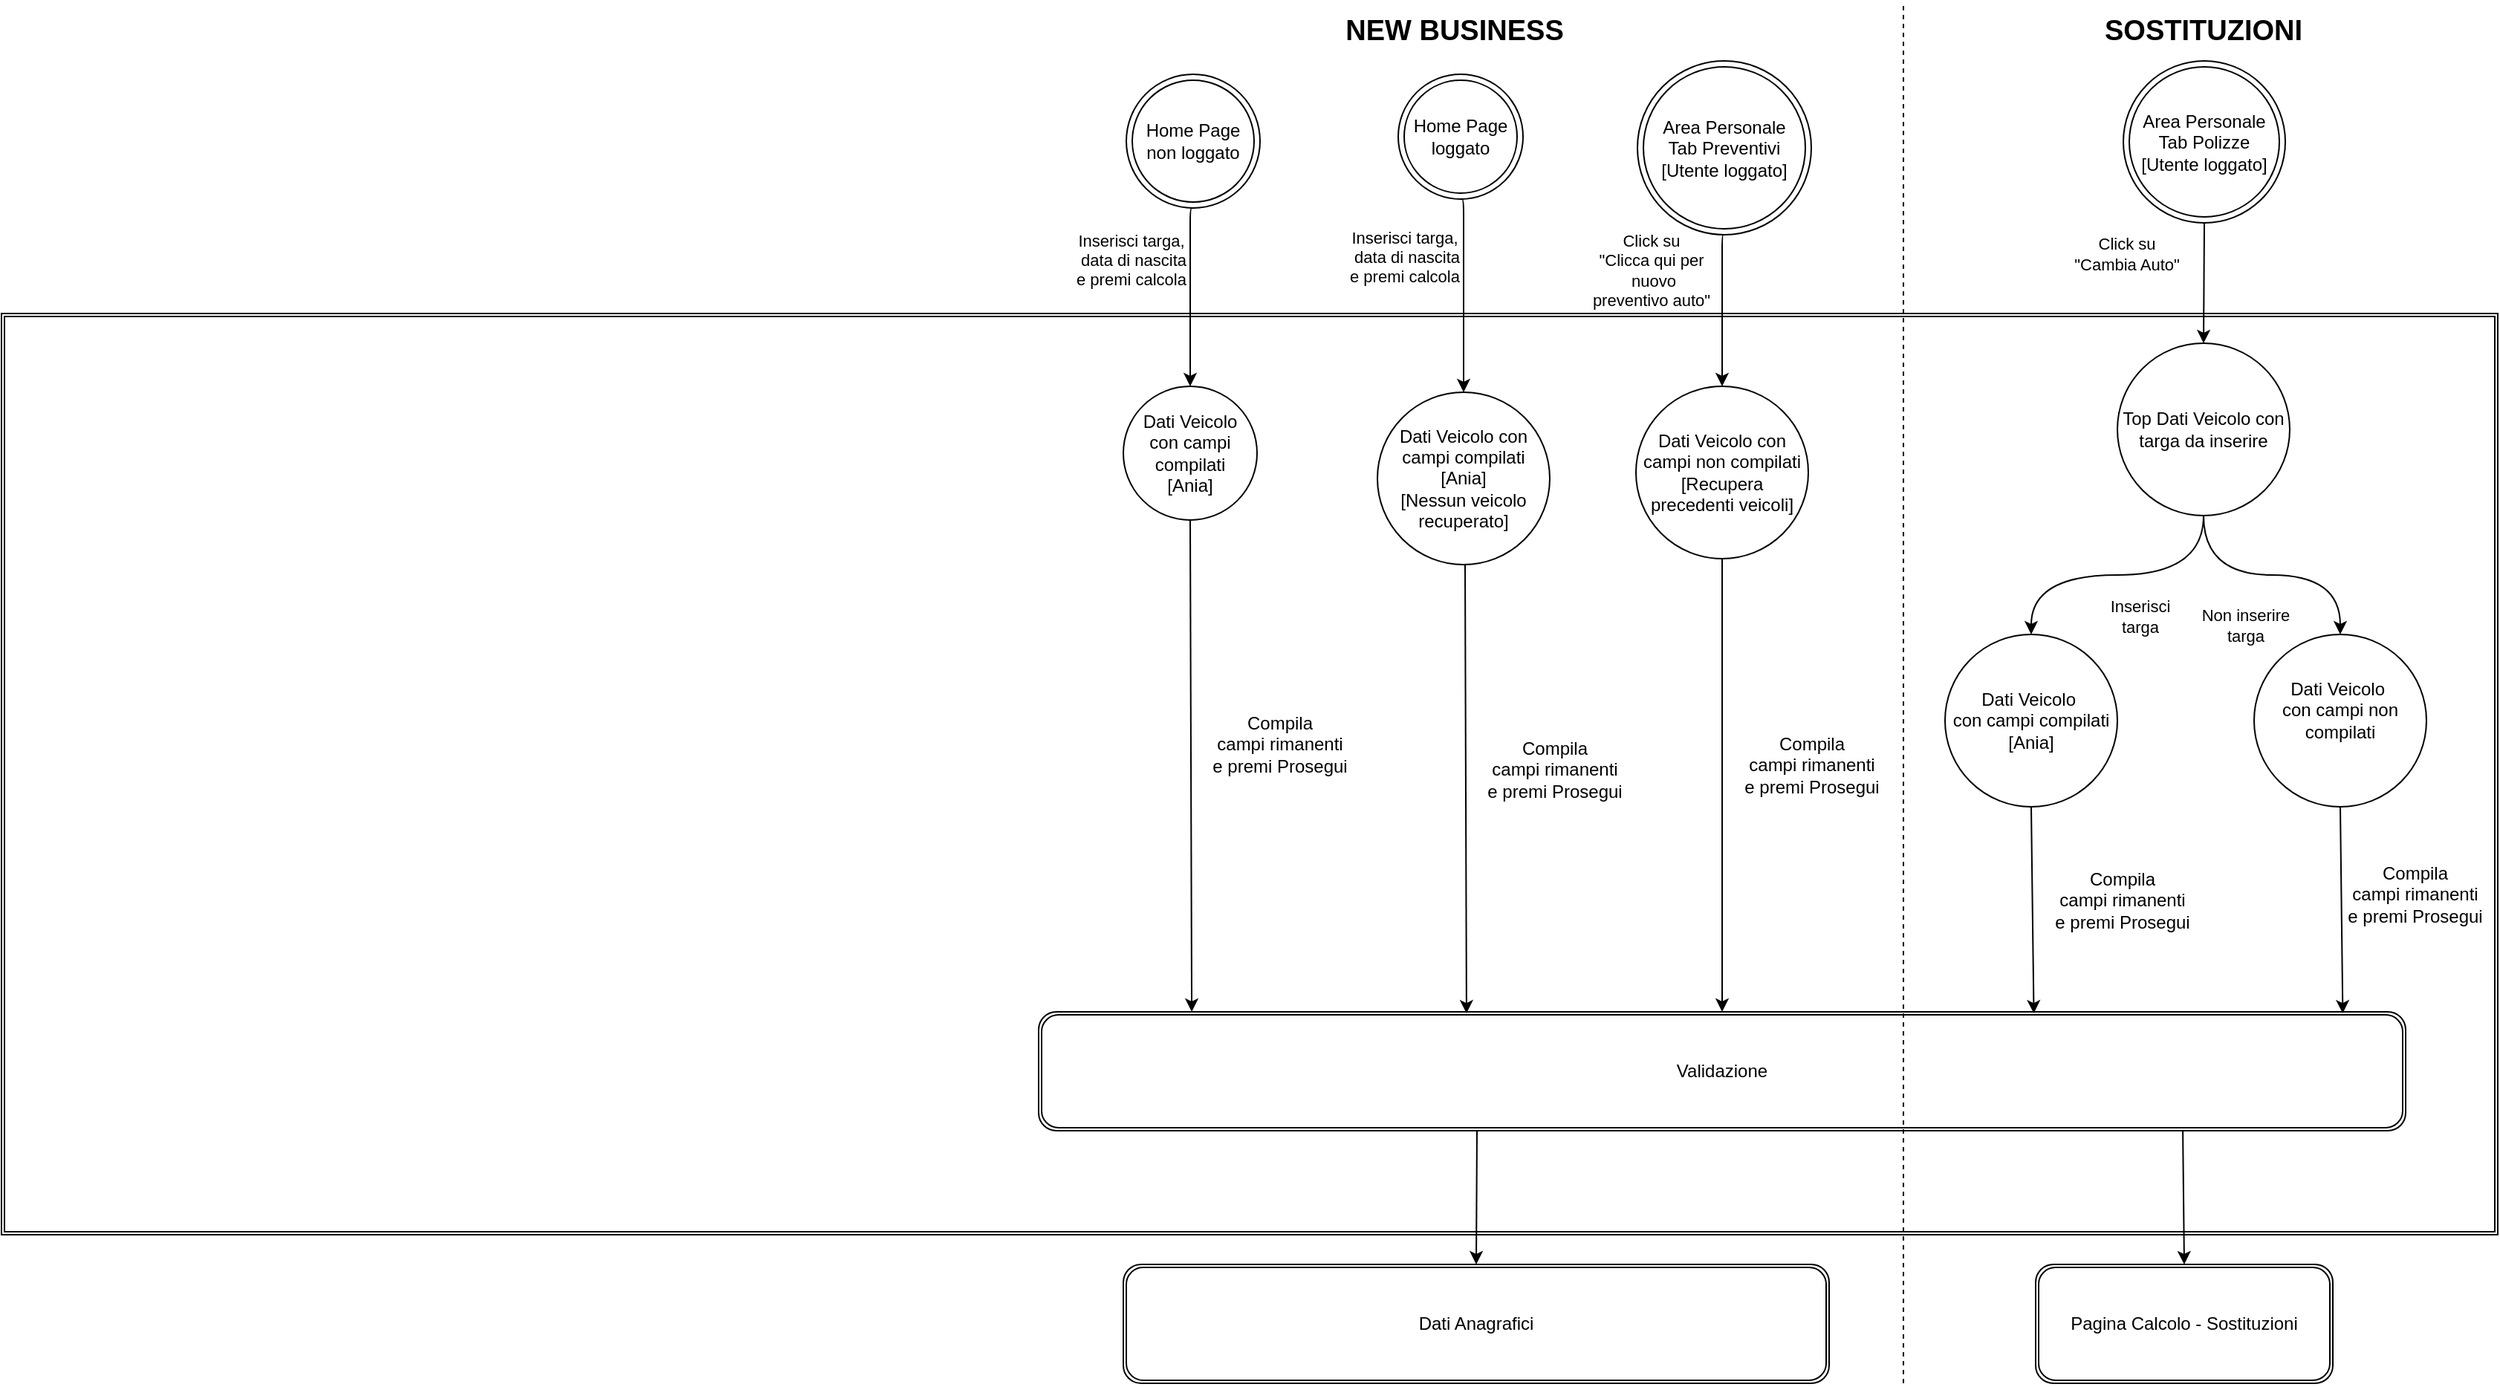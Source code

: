 <mxfile version="10.6.7" type="github"><diagram id="JJi0atK4ak9QtX_G3xx3" name="Page-1"><mxGraphModel dx="2133" dy="834" grid="1" gridSize="10" guides="1" tooltips="1" connect="1" arrows="1" fold="1" page="1" pageScale="1" pageWidth="827" pageHeight="1169" math="0" shadow="0"><root><mxCell id="0"/><mxCell id="1" parent="0"/><mxCell id="fJAn6QZTrk5kd5fj208G-4" value="" style="shape=ext;double=1;rounded=0;whiteSpace=wrap;html=1;" parent="1" vertex="1"><mxGeometry x="-480" y="210" width="1680" height="620" as="geometry"/></mxCell><mxCell id="fJAn6QZTrk5kd5fj208G-1" value="Home Page&lt;br&gt;non loggato&lt;br&gt;" style="ellipse;shape=doubleEllipse;whiteSpace=wrap;html=1;aspect=fixed;" parent="1" vertex="1"><mxGeometry x="277" y="49" width="90" height="90" as="geometry"/></mxCell><mxCell id="fJAn6QZTrk5kd5fj208G-3" value="Inserisci targa,&lt;br&gt;&amp;nbsp;data di nascita&lt;br&gt;e premi calcola&lt;br&gt;" style="edgeStyle=elbowEdgeStyle;elbow=horizontal;endArrow=classic;html=1;exitX=0.5;exitY=1;exitDx=0;exitDy=0;entryX=0.5;entryY=0;entryDx=0;entryDy=0;" parent="1" source="fJAn6QZTrk5kd5fj208G-1" target="fJAn6QZTrk5kd5fj208G-5" edge="1"><mxGeometry x="-0.231" y="-41" width="50" height="50" relative="1" as="geometry"><mxPoint x="120" y="258" as="sourcePoint"/><mxPoint x="250" y="328" as="targetPoint"/><Array as="points"><mxPoint x="320" y="188"/><mxPoint x="310" y="208"/></Array><mxPoint x="1" y="-10" as="offset"/></mxGeometry></mxCell><mxCell id="fJAn6QZTrk5kd5fj208G-5" value="Dati Veicolo&lt;br&gt;con campi compilati&lt;br&gt;[Ania]&lt;br&gt;" style="ellipse;whiteSpace=wrap;html=1;aspect=fixed;" parent="1" vertex="1"><mxGeometry x="275" y="259" width="90" height="90" as="geometry"/></mxCell><mxCell id="cSpS1H4KltPHv6ZelQDa-1" value="Home Page&lt;br&gt;loggato&lt;br&gt;" style="ellipse;shape=doubleEllipse;whiteSpace=wrap;html=1;aspect=fixed;" vertex="1" parent="1"><mxGeometry x="460" y="49" width="84" height="84" as="geometry"/></mxCell><mxCell id="cSpS1H4KltPHv6ZelQDa-2" value="Inserisci targa,&lt;br&gt;&amp;nbsp;data di nascita&lt;br&gt;e premi calcola&lt;br&gt;" style="edgeStyle=elbowEdgeStyle;elbow=horizontal;endArrow=classic;html=1;exitX=0.5;exitY=1;exitDx=0;exitDy=0;entryX=0.5;entryY=0;entryDx=0;entryDy=0;" edge="1" parent="1" source="cSpS1H4KltPHv6ZelQDa-1" target="cSpS1H4KltPHv6ZelQDa-3"><mxGeometry x="-0.231" y="-41" width="50" height="50" relative="1" as="geometry"><mxPoint x="330" y="148" as="sourcePoint"/><mxPoint x="335" y="268" as="targetPoint"/><Array as="points"><mxPoint x="504" y="198"/><mxPoint x="320" y="218"/></Array><mxPoint x="1" y="-10" as="offset"/></mxGeometry></mxCell><mxCell id="cSpS1H4KltPHv6ZelQDa-3" value="Dati Veicolo con campi compilati&lt;br&gt;[Ania]&lt;br&gt;[Nessun veicolo recuperato]&lt;br&gt;" style="ellipse;whiteSpace=wrap;html=1;aspect=fixed;" vertex="1" parent="1"><mxGeometry x="446" y="263" width="116" height="116" as="geometry"/></mxCell><mxCell id="cSpS1H4KltPHv6ZelQDa-5" value="Click su &lt;br&gt;&quot;Clicca qui per&lt;br&gt;&amp;nbsp;nuovo &lt;br&gt;preventivo auto&quot;&lt;br&gt;" style="edgeStyle=elbowEdgeStyle;elbow=horizontal;endArrow=classic;html=1;exitX=0.5;exitY=1;exitDx=0;exitDy=0;entryX=0.5;entryY=0;entryDx=0;entryDy=0;" edge="1" parent="1" source="cSpS1H4KltPHv6ZelQDa-4" target="cSpS1H4KltPHv6ZelQDa-6"><mxGeometry x="-0.13" y="-52" width="50" height="50" relative="1" as="geometry"><mxPoint x="679" y="158" as="sourcePoint"/><mxPoint x="689" y="273" as="targetPoint"/><Array as="points"><mxPoint x="678" y="208"/></Array><mxPoint x="4" y="-20" as="offset"/></mxGeometry></mxCell><mxCell id="cSpS1H4KltPHv6ZelQDa-6" value="Dati Veicolo con campi non compilati&lt;br&gt;[Recupera precedenti veicoli]&lt;br&gt;" style="ellipse;whiteSpace=wrap;html=1;aspect=fixed;" vertex="1" parent="1"><mxGeometry x="620" y="259" width="116" height="116" as="geometry"/></mxCell><mxCell id="cSpS1H4KltPHv6ZelQDa-8" value="&lt;b&gt;&lt;font style=&quot;font-size: 19px&quot;&gt;NEW BUSINESS&lt;/font&gt;&lt;/b&gt;" style="text;html=1;strokeColor=none;fillColor=none;align=center;verticalAlign=middle;whiteSpace=wrap;rounded=0;" vertex="1" parent="1"><mxGeometry x="406" y="10" width="184" height="20" as="geometry"/></mxCell><mxCell id="cSpS1H4KltPHv6ZelQDa-9" value="&lt;b&gt;&lt;font style=&quot;font-size: 19px&quot;&gt;SOSTITUZIONI&lt;/font&gt;&lt;/b&gt;" style="text;html=1;strokeColor=none;fillColor=none;align=center;verticalAlign=middle;whiteSpace=wrap;rounded=0;" vertex="1" parent="1"><mxGeometry x="910" y="10" width="184" height="20" as="geometry"/></mxCell><mxCell id="cSpS1H4KltPHv6ZelQDa-17" value="Inserisci &lt;br&gt;targa" style="edgeStyle=orthogonalEdgeStyle;orthogonalLoop=1;jettySize=auto;html=1;curved=1;" edge="1" parent="1" source="cSpS1H4KltPHv6ZelQDa-13" target="cSpS1H4KltPHv6ZelQDa-16"><mxGeometry x="-0.15" y="28" relative="1" as="geometry"><mxPoint as="offset"/></mxGeometry></mxCell><mxCell id="cSpS1H4KltPHv6ZelQDa-13" value="Top Dati Veicolo con targa da inserire&lt;br&gt;" style="ellipse;whiteSpace=wrap;html=1;aspect=fixed;" vertex="1" parent="1"><mxGeometry x="944" y="230" width="116" height="116" as="geometry"/></mxCell><mxCell id="cSpS1H4KltPHv6ZelQDa-16" value="Dati Veicolo&amp;nbsp;&lt;br&gt;con campi compilati&lt;br&gt;[Ania]&lt;br&gt;" style="ellipse;whiteSpace=wrap;html=1;aspect=fixed;" vertex="1" parent="1"><mxGeometry x="828" y="426" width="116" height="116" as="geometry"/></mxCell><mxCell id="cSpS1H4KltPHv6ZelQDa-12" value="Click su&lt;br&gt;&quot;Cambia Auto&quot;&lt;br&gt;" style="edgeStyle=elbowEdgeStyle;elbow=horizontal;endArrow=classic;html=1;exitX=0.5;exitY=1;exitDx=0;exitDy=0;entryX=0.5;entryY=0;entryDx=0;entryDy=0;" edge="1" parent="1" source="cSpS1H4KltPHv6ZelQDa-11" target="cSpS1H4KltPHv6ZelQDa-13"><mxGeometry x="0.457" y="-64" width="50" height="50" relative="1" as="geometry"><mxPoint x="1003" y="158" as="sourcePoint"/><mxPoint x="1002" y="259" as="targetPoint"/><Array as="points"><mxPoint x="1002" y="208"/></Array><mxPoint x="12" y="-38" as="offset"/></mxGeometry></mxCell><mxCell id="cSpS1H4KltPHv6ZelQDa-11" value="Area Personale&lt;br&gt;Tab Polizze&lt;br&gt;[Utente loggato]&lt;br&gt;" style="ellipse;shape=doubleEllipse;whiteSpace=wrap;html=1;aspect=fixed;" vertex="1" parent="1"><mxGeometry x="948" y="40" width="109" height="109" as="geometry"/></mxCell><mxCell id="cSpS1H4KltPHv6ZelQDa-18" value="Non inserire &lt;br&gt;targa" style="edgeStyle=orthogonalEdgeStyle;orthogonalLoop=1;jettySize=auto;html=1;curved=1;exitX=0.5;exitY=1;exitDx=0;exitDy=0;" edge="1" parent="1" target="cSpS1H4KltPHv6ZelQDa-19" source="cSpS1H4KltPHv6ZelQDa-13"><mxGeometry x="-0.535" y="44" relative="1" as="geometry"><mxPoint x="1194" y="367" as="sourcePoint"/><mxPoint x="28" y="78" as="offset"/></mxGeometry></mxCell><mxCell id="cSpS1H4KltPHv6ZelQDa-19" value="Dati Veicolo&amp;nbsp;&lt;br&gt;con campi non compilati&lt;br&gt;&lt;br&gt;" style="ellipse;whiteSpace=wrap;html=1;aspect=fixed;" vertex="1" parent="1"><mxGeometry x="1036" y="426" width="116" height="116" as="geometry"/></mxCell><mxCell id="cSpS1H4KltPHv6ZelQDa-27" value="Validazione" style="shape=ext;double=1;rounded=1;whiteSpace=wrap;html=1;" vertex="1" parent="1"><mxGeometry x="218" y="680" width="920" height="80" as="geometry"/></mxCell><mxCell id="cSpS1H4KltPHv6ZelQDa-7" value="" style="endArrow=none;dashed=1;html=1;" edge="1" parent="1"><mxGeometry width="50" height="50" relative="1" as="geometry"><mxPoint x="800" y="930" as="sourcePoint"/><mxPoint x="800" as="targetPoint"/></mxGeometry></mxCell><mxCell id="cSpS1H4KltPHv6ZelQDa-28" value="" style="endArrow=classic;html=1;exitX=0.5;exitY=1;exitDx=0;exitDy=0;entryX=0.112;entryY=0;entryDx=0;entryDy=0;entryPerimeter=0;" edge="1" parent="1" source="fJAn6QZTrk5kd5fj208G-5" target="cSpS1H4KltPHv6ZelQDa-27"><mxGeometry width="50" height="50" relative="1" as="geometry"><mxPoint x="310" y="540" as="sourcePoint"/><mxPoint x="360" y="490" as="targetPoint"/></mxGeometry></mxCell><mxCell id="cSpS1H4KltPHv6ZelQDa-29" value="Compila &lt;br&gt;campi rimanenti &lt;br&gt;e premi Prosegui" style="text;html=1;resizable=0;points=[];align=center;verticalAlign=middle;labelBackgroundColor=#ffffff;" vertex="1" connectable="0" parent="cSpS1H4KltPHv6ZelQDa-28"><mxGeometry x="-0.075" y="2" relative="1" as="geometry"><mxPoint x="57.5" y="-2" as="offset"/></mxGeometry></mxCell><mxCell id="cSpS1H4KltPHv6ZelQDa-30" value="" style="endArrow=classic;html=1;exitX=0.5;exitY=1;exitDx=0;exitDy=0;entryX=0.313;entryY=0.013;entryDx=0;entryDy=0;entryPerimeter=0;" edge="1" parent="1" target="cSpS1H4KltPHv6ZelQDa-27"><mxGeometry width="50" height="50" relative="1" as="geometry"><mxPoint x="505" y="379" as="sourcePoint"/><mxPoint x="510" y="680" as="targetPoint"/></mxGeometry></mxCell><mxCell id="cSpS1H4KltPHv6ZelQDa-31" value="Compila &lt;br&gt;campi rimanenti &lt;br&gt;e premi Prosegui" style="text;html=1;resizable=0;points=[];align=center;verticalAlign=middle;labelBackgroundColor=#ffffff;" vertex="1" connectable="0" parent="cSpS1H4KltPHv6ZelQDa-30"><mxGeometry x="-0.075" y="2" relative="1" as="geometry"><mxPoint x="57.5" y="-2" as="offset"/></mxGeometry></mxCell><mxCell id="cSpS1H4KltPHv6ZelQDa-32" value="" style="endArrow=classic;html=1;exitX=0.5;exitY=1;exitDx=0;exitDy=0;entryX=0.5;entryY=0;entryDx=0;entryDy=0;" edge="1" parent="1" source="cSpS1H4KltPHv6ZelQDa-6" target="cSpS1H4KltPHv6ZelQDa-27"><mxGeometry width="50" height="50" relative="1" as="geometry"><mxPoint x="660" y="389" as="sourcePoint"/><mxPoint x="661" y="720" as="targetPoint"/></mxGeometry></mxCell><mxCell id="cSpS1H4KltPHv6ZelQDa-33" value="Compila &lt;br&gt;campi rimanenti &lt;br&gt;e premi Prosegui" style="text;html=1;resizable=0;points=[];align=center;verticalAlign=middle;labelBackgroundColor=#ffffff;" vertex="1" connectable="0" parent="cSpS1H4KltPHv6ZelQDa-32"><mxGeometry x="-0.075" y="2" relative="1" as="geometry"><mxPoint x="57.5" y="-2" as="offset"/></mxGeometry></mxCell><mxCell id="cSpS1H4KltPHv6ZelQDa-35" value="" style="endArrow=classic;html=1;exitX=0.5;exitY=1;exitDx=0;exitDy=0;entryX=0.728;entryY=0.013;entryDx=0;entryDy=0;entryPerimeter=0;" edge="1" parent="1" source="cSpS1H4KltPHv6ZelQDa-16" target="cSpS1H4KltPHv6ZelQDa-27"><mxGeometry width="50" height="50" relative="1" as="geometry"><mxPoint x="883" y="542" as="sourcePoint"/><mxPoint x="890" y="682" as="targetPoint"/></mxGeometry></mxCell><mxCell id="cSpS1H4KltPHv6ZelQDa-36" value="Compila &lt;br&gt;campi rimanenti &lt;br&gt;e premi Prosegui" style="text;html=1;resizable=0;points=[];align=center;verticalAlign=middle;labelBackgroundColor=#ffffff;" vertex="1" connectable="0" parent="cSpS1H4KltPHv6ZelQDa-35"><mxGeometry x="-0.075" y="2" relative="1" as="geometry"><mxPoint x="57.5" y="-2" as="offset"/></mxGeometry></mxCell><mxCell id="cSpS1H4KltPHv6ZelQDa-37" value="" style="endArrow=classic;html=1;exitX=0.5;exitY=1;exitDx=0;exitDy=0;entryX=0.954;entryY=0.013;entryDx=0;entryDy=0;entryPerimeter=0;" edge="1" parent="1" source="cSpS1H4KltPHv6ZelQDa-19" target="cSpS1H4KltPHv6ZelQDa-27"><mxGeometry width="50" height="50" relative="1" as="geometry"><mxPoint x="896" y="552" as="sourcePoint"/><mxPoint x="898" y="691" as="targetPoint"/></mxGeometry></mxCell><mxCell id="cSpS1H4KltPHv6ZelQDa-38" value="Compila &lt;br&gt;campi rimanenti &lt;br&gt;e premi Prosegui" style="text;html=1;resizable=0;points=[];align=center;verticalAlign=middle;labelBackgroundColor=#ffffff;" vertex="1" connectable="0" parent="cSpS1H4KltPHv6ZelQDa-37"><mxGeometry x="-0.075" y="2" relative="1" as="geometry"><mxPoint x="47" y="-6" as="offset"/></mxGeometry></mxCell><mxCell id="cSpS1H4KltPHv6ZelQDa-40" value="Dati Anagrafici" style="shape=ext;double=1;rounded=1;whiteSpace=wrap;html=1;" vertex="1" parent="1"><mxGeometry x="275" y="850" width="475" height="80" as="geometry"/></mxCell><mxCell id="cSpS1H4KltPHv6ZelQDa-41" value="" style="endArrow=classic;html=1;entryX=0.5;entryY=0;entryDx=0;entryDy=0;" edge="1" parent="1" target="cSpS1H4KltPHv6ZelQDa-40"><mxGeometry width="50" height="50" relative="1" as="geometry"><mxPoint x="513" y="760" as="sourcePoint"/><mxPoint x="380" y="770" as="targetPoint"/></mxGeometry></mxCell><mxCell id="cSpS1H4KltPHv6ZelQDa-4" value="Area Personale&lt;br&gt;Tab Preventivi&lt;br&gt;[Utente loggato]&lt;br&gt;" style="ellipse;shape=doubleEllipse;whiteSpace=wrap;html=1;aspect=fixed;" vertex="1" parent="1"><mxGeometry x="621" y="40" width="117" height="117" as="geometry"/></mxCell><mxCell id="cSpS1H4KltPHv6ZelQDa-42" value="" style="endArrow=classic;html=1;exitX=0.837;exitY=1;exitDx=0;exitDy=0;exitPerimeter=0;entryX=0.5;entryY=0;entryDx=0;entryDy=0;" edge="1" parent="1" source="cSpS1H4KltPHv6ZelQDa-27" target="cSpS1H4KltPHv6ZelQDa-43"><mxGeometry width="50" height="50" relative="1" as="geometry"><mxPoint x="960" y="910" as="sourcePoint"/><mxPoint x="1010" y="860" as="targetPoint"/></mxGeometry></mxCell><mxCell id="cSpS1H4KltPHv6ZelQDa-43" value="Pagina Calcolo - Sostituzioni" style="shape=ext;double=1;rounded=1;whiteSpace=wrap;html=1;" vertex="1" parent="1"><mxGeometry x="889" y="850" width="200" height="80" as="geometry"/></mxCell></root></mxGraphModel></diagram></mxfile>